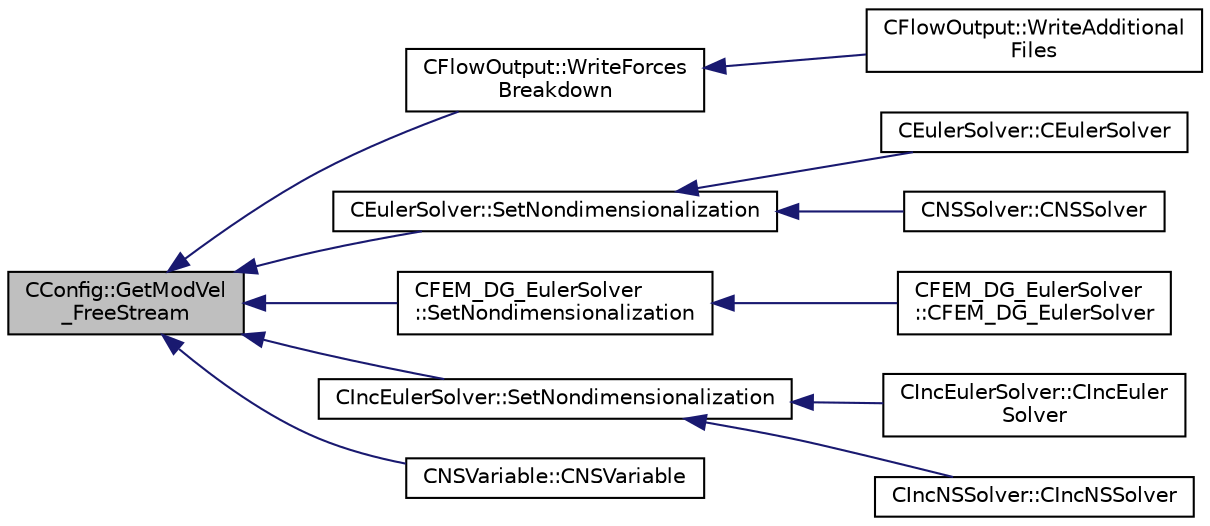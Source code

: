 digraph "CConfig::GetModVel_FreeStream"
{
  edge [fontname="Helvetica",fontsize="10",labelfontname="Helvetica",labelfontsize="10"];
  node [fontname="Helvetica",fontsize="10",shape=record];
  rankdir="LR";
  Node7837 [label="CConfig::GetModVel\l_FreeStream",height=0.2,width=0.4,color="black", fillcolor="grey75", style="filled", fontcolor="black"];
  Node7837 -> Node7838 [dir="back",color="midnightblue",fontsize="10",style="solid",fontname="Helvetica"];
  Node7838 [label="CFlowOutput::WriteForces\lBreakdown",height=0.2,width=0.4,color="black", fillcolor="white", style="filled",URL="$class_c_flow_output.html#afacedef2006aa6fcf8c9a312b5f4430c",tooltip="Write the forces breakdown file. "];
  Node7838 -> Node7839 [dir="back",color="midnightblue",fontsize="10",style="solid",fontname="Helvetica"];
  Node7839 [label="CFlowOutput::WriteAdditional\lFiles",height=0.2,width=0.4,color="black", fillcolor="white", style="filled",URL="$class_c_flow_output.html#aaac3fb7b2575967b157c306065ab1ea8",tooltip="Write any additional files defined for the current solver. "];
  Node7837 -> Node7840 [dir="back",color="midnightblue",fontsize="10",style="solid",fontname="Helvetica"];
  Node7840 [label="CEulerSolver::SetNondimensionalization",height=0.2,width=0.4,color="black", fillcolor="white", style="filled",URL="$class_c_euler_solver.html#a1c633d6e77fefb2e76308e2ba0af0c2c",tooltip="Set the solver nondimensionalization. "];
  Node7840 -> Node7841 [dir="back",color="midnightblue",fontsize="10",style="solid",fontname="Helvetica"];
  Node7841 [label="CEulerSolver::CEulerSolver",height=0.2,width=0.4,color="black", fillcolor="white", style="filled",URL="$class_c_euler_solver.html#ae1e74218b4e943111b100d7ddcbd4db9"];
  Node7840 -> Node7842 [dir="back",color="midnightblue",fontsize="10",style="solid",fontname="Helvetica"];
  Node7842 [label="CNSSolver::CNSSolver",height=0.2,width=0.4,color="black", fillcolor="white", style="filled",URL="$class_c_n_s_solver.html#a2a8ad49c42b4546696e631cf44b7788b"];
  Node7837 -> Node7843 [dir="back",color="midnightblue",fontsize="10",style="solid",fontname="Helvetica"];
  Node7843 [label="CFEM_DG_EulerSolver\l::SetNondimensionalization",height=0.2,width=0.4,color="black", fillcolor="white", style="filled",URL="$class_c_f_e_m___d_g___euler_solver.html#a31316dc2fe564329d9bb372961b10a3a",tooltip="Set the fluid solver nondimensionalization. "];
  Node7843 -> Node7844 [dir="back",color="midnightblue",fontsize="10",style="solid",fontname="Helvetica"];
  Node7844 [label="CFEM_DG_EulerSolver\l::CFEM_DG_EulerSolver",height=0.2,width=0.4,color="black", fillcolor="white", style="filled",URL="$class_c_f_e_m___d_g___euler_solver.html#a70d30ef9e7cd7620d54ec73f4b1ed28c"];
  Node7837 -> Node7845 [dir="back",color="midnightblue",fontsize="10",style="solid",fontname="Helvetica"];
  Node7845 [label="CIncEulerSolver::SetNondimensionalization",height=0.2,width=0.4,color="black", fillcolor="white", style="filled",URL="$class_c_inc_euler_solver.html#a2cffaa24417cb3803d36d38b3874d6d0",tooltip="Set the solver nondimensionalization. "];
  Node7845 -> Node7846 [dir="back",color="midnightblue",fontsize="10",style="solid",fontname="Helvetica"];
  Node7846 [label="CIncEulerSolver::CIncEuler\lSolver",height=0.2,width=0.4,color="black", fillcolor="white", style="filled",URL="$class_c_inc_euler_solver.html#a91f644b8f9a00215bac5bcd31dfc06d8"];
  Node7845 -> Node7847 [dir="back",color="midnightblue",fontsize="10",style="solid",fontname="Helvetica"];
  Node7847 [label="CIncNSSolver::CIncNSSolver",height=0.2,width=0.4,color="black", fillcolor="white", style="filled",URL="$class_c_inc_n_s_solver.html#a82152ac7e91fb1c5c073d98a1f08e2aa"];
  Node7837 -> Node7848 [dir="back",color="midnightblue",fontsize="10",style="solid",fontname="Helvetica"];
  Node7848 [label="CNSVariable::CNSVariable",height=0.2,width=0.4,color="black", fillcolor="white", style="filled",URL="$class_c_n_s_variable.html#a97fb7b4e06bfae74b350ee1f0c6a538e",tooltip="Constructor of the class. "];
}
